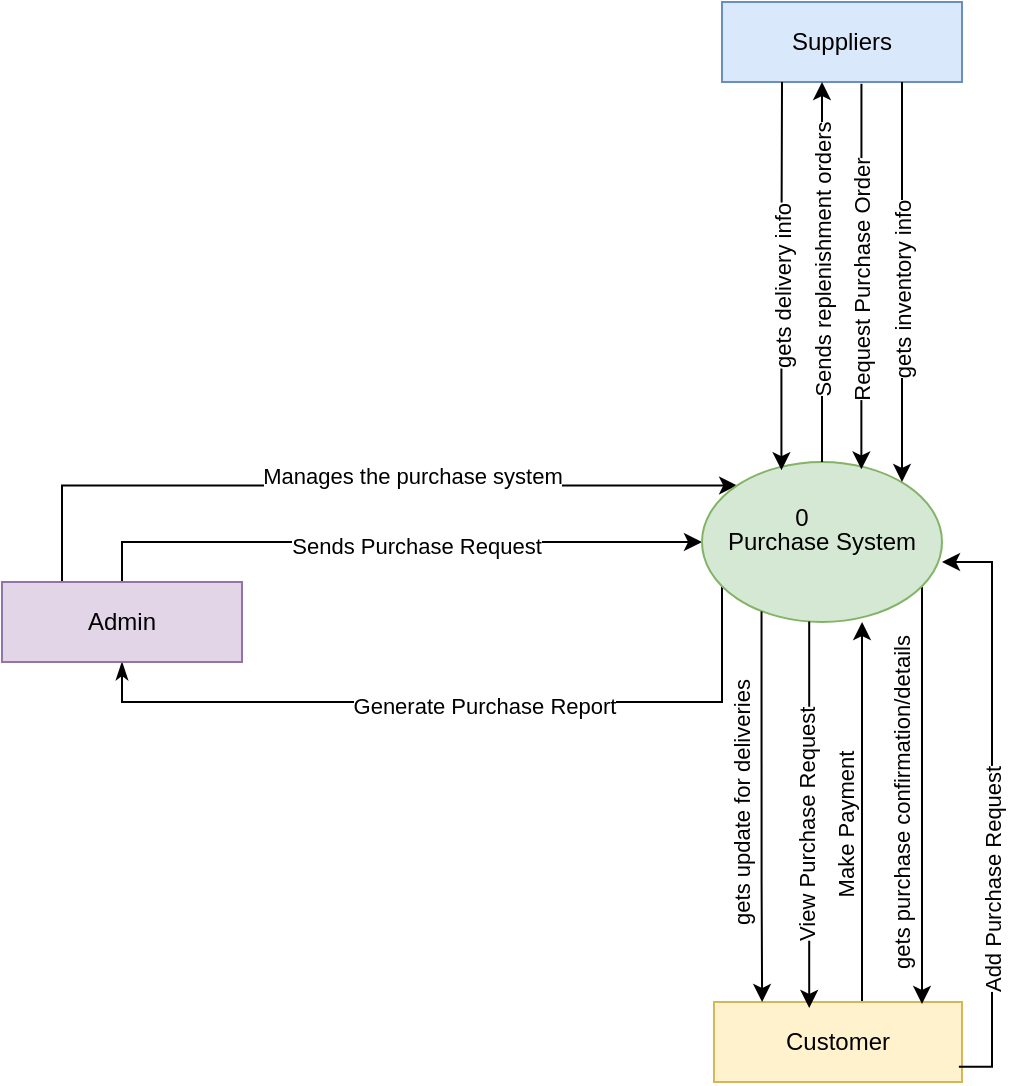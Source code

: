 <mxfile version="25.0.3">
  <diagram name="Page-1" id="KsMS1d0f8FCQScb07xmZ">
    <mxGraphModel dx="1115" dy="491" grid="1" gridSize="10" guides="1" tooltips="1" connect="1" arrows="1" fold="1" page="1" pageScale="1" pageWidth="827" pageHeight="1169" math="0" shadow="0">
      <root>
        <mxCell id="0" />
        <mxCell id="1" parent="0" />
        <mxCell id="XOZVNckXf9WFqRaCFHXm-7" style="edgeStyle=orthogonalEdgeStyle;rounded=0;orthogonalLoop=1;jettySize=auto;html=1;entryX=0;entryY=0.5;entryDx=0;entryDy=0;" parent="1" source="XOZVNckXf9WFqRaCFHXm-1" target="XOZVNckXf9WFqRaCFHXm-5" edge="1">
          <mxGeometry relative="1" as="geometry">
            <Array as="points">
              <mxPoint x="100" y="500" />
              <mxPoint x="380" y="500" />
            </Array>
          </mxGeometry>
        </mxCell>
        <mxCell id="XOZVNckXf9WFqRaCFHXm-8" value="Sends Purchase Request" style="edgeLabel;html=1;align=center;verticalAlign=middle;resizable=0;points=[];" parent="XOZVNckXf9WFqRaCFHXm-7" vertex="1" connectable="0">
          <mxGeometry x="0.075" y="-2" relative="1" as="geometry">
            <mxPoint as="offset" />
          </mxGeometry>
        </mxCell>
        <mxCell id="XOZVNckXf9WFqRaCFHXm-9" style="edgeStyle=orthogonalEdgeStyle;rounded=0;orthogonalLoop=1;jettySize=auto;html=1;entryX=0.5;entryY=1;entryDx=0;entryDy=0;endArrow=none;endFill=0;startArrow=classicThin;startFill=1;" parent="1" source="XOZVNckXf9WFqRaCFHXm-1" target="XOZVNckXf9WFqRaCFHXm-5" edge="1">
          <mxGeometry relative="1" as="geometry">
            <Array as="points">
              <mxPoint x="100" y="580" />
              <mxPoint x="400" y="580" />
              <mxPoint x="400" y="520" />
              <mxPoint x="450" y="520" />
            </Array>
          </mxGeometry>
        </mxCell>
        <mxCell id="XOZVNckXf9WFqRaCFHXm-10" value="Generate Purchase Report" style="edgeLabel;html=1;align=center;verticalAlign=middle;resizable=0;points=[];" parent="XOZVNckXf9WFqRaCFHXm-9" vertex="1" connectable="0">
          <mxGeometry x="-0.109" y="-2" relative="1" as="geometry">
            <mxPoint as="offset" />
          </mxGeometry>
        </mxCell>
        <mxCell id="XOZVNckXf9WFqRaCFHXm-11" style="edgeStyle=orthogonalEdgeStyle;rounded=0;orthogonalLoop=1;jettySize=auto;html=1;exitX=0.25;exitY=0;exitDx=0;exitDy=0;entryX=0;entryY=0;entryDx=0;entryDy=0;" parent="1" source="XOZVNckXf9WFqRaCFHXm-1" target="XOZVNckXf9WFqRaCFHXm-5" edge="1">
          <mxGeometry relative="1" as="geometry" />
        </mxCell>
        <mxCell id="XOZVNckXf9WFqRaCFHXm-12" value="Manages the purchase system" style="edgeLabel;html=1;align=center;verticalAlign=middle;resizable=0;points=[];" parent="XOZVNckXf9WFqRaCFHXm-11" vertex="1" connectable="0">
          <mxGeometry x="0.155" y="5" relative="1" as="geometry">
            <mxPoint as="offset" />
          </mxGeometry>
        </mxCell>
        <mxCell id="XOZVNckXf9WFqRaCFHXm-1" value="Admin" style="rounded=0;whiteSpace=wrap;html=1;fillColor=#e1d5e7;strokeColor=#9673a6;" parent="1" vertex="1">
          <mxGeometry x="40" y="520" width="120" height="40" as="geometry" />
        </mxCell>
        <mxCell id="XOZVNckXf9WFqRaCFHXm-2" value="Suppliers" style="whiteSpace=wrap;html=1;fillColor=#dae8fc;strokeColor=#6c8ebf;" parent="1" vertex="1">
          <mxGeometry x="400" y="230" width="120" height="40" as="geometry" />
        </mxCell>
        <mxCell id="XOZVNckXf9WFqRaCFHXm-13" style="edgeStyle=orthogonalEdgeStyle;rounded=0;orthogonalLoop=1;jettySize=auto;html=1;entryX=0.667;entryY=1;entryDx=0;entryDy=0;entryPerimeter=0;" parent="1" source="XOZVNckXf9WFqRaCFHXm-4" target="XOZVNckXf9WFqRaCFHXm-5" edge="1">
          <mxGeometry relative="1" as="geometry">
            <mxPoint x="458" y="550" as="targetPoint" />
            <Array as="points">
              <mxPoint x="470" y="550" />
              <mxPoint x="470" y="550" />
            </Array>
          </mxGeometry>
        </mxCell>
        <mxCell id="XOZVNckXf9WFqRaCFHXm-14" value="Make Payment" style="edgeLabel;html=1;align=center;verticalAlign=middle;resizable=0;points=[];rotation=-90;" parent="XOZVNckXf9WFqRaCFHXm-13" vertex="1" connectable="0">
          <mxGeometry x="-0.066" y="-2" relative="1" as="geometry">
            <mxPoint x="-10" as="offset" />
          </mxGeometry>
        </mxCell>
        <mxCell id="XOZVNckXf9WFqRaCFHXm-16" value="gets purchase confirmation/details" style="edgeLabel;html=1;align=center;verticalAlign=middle;resizable=0;points=[];rotation=-90;" parent="XOZVNckXf9WFqRaCFHXm-13" vertex="1" connectable="0">
          <mxGeometry x="-0.066" y="-2" relative="1" as="geometry">
            <mxPoint x="18" y="-11" as="offset" />
          </mxGeometry>
        </mxCell>
        <mxCell id="XOZVNckXf9WFqRaCFHXm-21" value="gets update for deliveries" style="edgeLabel;html=1;align=center;verticalAlign=middle;resizable=0;points=[];rotation=-90;" parent="XOZVNckXf9WFqRaCFHXm-13" vertex="1" connectable="0">
          <mxGeometry x="-0.066" y="-2" relative="1" as="geometry">
            <mxPoint x="-62" y="-11" as="offset" />
          </mxGeometry>
        </mxCell>
        <mxCell id="XOZVNckXf9WFqRaCFHXm-4" value="Customer" style="whiteSpace=wrap;html=1;fillColor=#fff2cc;strokeColor=#d6b656;" parent="1" vertex="1">
          <mxGeometry x="396" y="730" width="124" height="40" as="geometry" />
        </mxCell>
        <mxCell id="XOZVNckXf9WFqRaCFHXm-15" style="edgeStyle=orthogonalEdgeStyle;rounded=0;orthogonalLoop=1;jettySize=auto;html=1;" parent="1" source="XOZVNckXf9WFqRaCFHXm-5" edge="1">
          <mxGeometry relative="1" as="geometry">
            <Array as="points">
              <mxPoint x="500" y="560" />
              <mxPoint x="500" y="560" />
            </Array>
            <mxPoint x="500" y="731" as="targetPoint" />
          </mxGeometry>
        </mxCell>
        <mxCell id="XOZVNckXf9WFqRaCFHXm-5" value="Purchase System" style="ellipse;whiteSpace=wrap;html=1;fillColor=#d5e8d4;strokeColor=#82b366;" parent="1" vertex="1">
          <mxGeometry x="390" y="460" width="120" height="80" as="geometry" />
        </mxCell>
        <mxCell id="XOZVNckXf9WFqRaCFHXm-6" value="0&lt;div&gt;&lt;br&gt;&lt;/div&gt;" style="text;html=1;align=center;verticalAlign=middle;whiteSpace=wrap;rounded=0;" parent="1" vertex="1">
          <mxGeometry x="410" y="480" width="60" height="30" as="geometry" />
        </mxCell>
        <mxCell id="XOZVNckXf9WFqRaCFHXm-19" style="edgeStyle=orthogonalEdgeStyle;rounded=0;orthogonalLoop=1;jettySize=auto;html=1;entryX=0.194;entryY=0;entryDx=0;entryDy=0;entryPerimeter=0;exitX=0.248;exitY=0.935;exitDx=0;exitDy=0;exitPerimeter=0;" parent="1" source="XOZVNckXf9WFqRaCFHXm-5" target="XOZVNckXf9WFqRaCFHXm-4" edge="1">
          <mxGeometry relative="1" as="geometry">
            <mxPoint x="420" y="540" as="sourcePoint" />
            <mxPoint x="439.842" y="713.49" as="targetPoint" />
            <Array as="points">
              <mxPoint x="420" y="670" />
              <mxPoint x="420" y="670" />
            </Array>
          </mxGeometry>
        </mxCell>
        <mxCell id="XOZVNckXf9WFqRaCFHXm-26" style="edgeStyle=orthogonalEdgeStyle;rounded=0;orthogonalLoop=1;jettySize=auto;html=1;endArrow=none;endFill=0;startArrow=classic;startFill=1;" parent="1" source="XOZVNckXf9WFqRaCFHXm-2" edge="1">
          <mxGeometry relative="1" as="geometry">
            <mxPoint x="450" y="460" as="targetPoint" />
            <Array as="points">
              <mxPoint x="450" y="460" />
            </Array>
          </mxGeometry>
        </mxCell>
        <mxCell id="Jl8fDuai5or8B1kLsFLQ-11" value="Sends replenishment orders" style="edgeLabel;html=1;align=center;verticalAlign=middle;resizable=0;points=[];rotation=-90;" vertex="1" connectable="0" parent="XOZVNckXf9WFqRaCFHXm-26">
          <mxGeometry x="-0.061" relative="1" as="geometry">
            <mxPoint as="offset" />
          </mxGeometry>
        </mxCell>
        <mxCell id="XOZVNckXf9WFqRaCFHXm-31" style="edgeStyle=orthogonalEdgeStyle;rounded=0;orthogonalLoop=1;jettySize=auto;html=1;entryX=0.415;entryY=1.051;entryDx=0;entryDy=0;entryPerimeter=0;exitX=0.331;exitY=0.051;exitDx=0;exitDy=0;exitPerimeter=0;endArrow=none;endFill=0;startArrow=classic;startFill=1;" parent="1" source="XOZVNckXf9WFqRaCFHXm-5" edge="1">
          <mxGeometry relative="1" as="geometry">
            <mxPoint x="430.2" y="457.96" as="sourcePoint" />
            <mxPoint x="430.0" y="270.0" as="targetPoint" />
          </mxGeometry>
        </mxCell>
        <mxCell id="Jl8fDuai5or8B1kLsFLQ-13" value="gets delivery info" style="edgeLabel;html=1;align=center;verticalAlign=middle;resizable=0;points=[];rotation=-90;" vertex="1" connectable="0" parent="XOZVNckXf9WFqRaCFHXm-31">
          <mxGeometry x="-0.063" y="-1" relative="1" as="geometry">
            <mxPoint as="offset" />
          </mxGeometry>
        </mxCell>
        <mxCell id="XOZVNckXf9WFqRaCFHXm-33" style="edgeStyle=orthogonalEdgeStyle;rounded=0;orthogonalLoop=1;jettySize=auto;html=1;entryX=0.75;entryY=1;entryDx=0;entryDy=0;startArrow=classic;startFill=1;endArrow=none;endFill=0;" parent="1" target="XOZVNckXf9WFqRaCFHXm-2" edge="1">
          <mxGeometry relative="1" as="geometry">
            <mxPoint x="490" y="470" as="sourcePoint" />
            <mxPoint x="494.0" y="281.36" as="targetPoint" />
            <Array as="points">
              <mxPoint x="490" y="370" />
              <mxPoint x="490" y="370" />
            </Array>
          </mxGeometry>
        </mxCell>
        <mxCell id="Jl8fDuai5or8B1kLsFLQ-12" value="gets inventory info" style="edgeLabel;html=1;align=center;verticalAlign=middle;resizable=0;points=[];rotation=-90;" vertex="1" connectable="0" parent="XOZVNckXf9WFqRaCFHXm-33">
          <mxGeometry x="-0.042" relative="1" as="geometry">
            <mxPoint as="offset" />
          </mxGeometry>
        </mxCell>
        <mxCell id="Jl8fDuai5or8B1kLsFLQ-1" style="edgeStyle=orthogonalEdgeStyle;rounded=0;orthogonalLoop=1;jettySize=auto;html=1;entryX=1.013;entryY=0.595;entryDx=0;entryDy=0;entryPerimeter=0;exitX=1;exitY=0.5;exitDx=0;exitDy=0;" edge="1" parent="1">
          <mxGeometry relative="1" as="geometry">
            <mxPoint x="518.44" y="762.4" as="sourcePoint" />
            <mxPoint x="510.0" y="510.0" as="targetPoint" />
            <Array as="points">
              <mxPoint x="535" y="762" />
              <mxPoint x="535" y="510" />
            </Array>
          </mxGeometry>
        </mxCell>
        <mxCell id="Jl8fDuai5or8B1kLsFLQ-2" value="Add Purchase Request" style="edgeLabel;html=1;align=center;verticalAlign=middle;resizable=0;points=[];rotation=-90;" vertex="1" connectable="0" parent="Jl8fDuai5or8B1kLsFLQ-1">
          <mxGeometry x="-0.252" relative="1" as="geometry">
            <mxPoint as="offset" />
          </mxGeometry>
        </mxCell>
        <mxCell id="Jl8fDuai5or8B1kLsFLQ-3" style="edgeStyle=orthogonalEdgeStyle;rounded=0;orthogonalLoop=1;jettySize=auto;html=1;entryX=0.384;entryY=0.075;entryDx=0;entryDy=0;entryPerimeter=0;" edge="1" parent="1" source="XOZVNckXf9WFqRaCFHXm-5" target="XOZVNckXf9WFqRaCFHXm-4">
          <mxGeometry relative="1" as="geometry">
            <Array as="points">
              <mxPoint x="444" y="720" />
            </Array>
          </mxGeometry>
        </mxCell>
        <mxCell id="Jl8fDuai5or8B1kLsFLQ-5" value="View Purchase Request" style="edgeLabel;html=1;align=center;verticalAlign=middle;resizable=0;points=[];rotation=-90;" vertex="1" connectable="0" parent="Jl8fDuai5or8B1kLsFLQ-3">
          <mxGeometry x="0.055" y="-2" relative="1" as="geometry">
            <mxPoint as="offset" />
          </mxGeometry>
        </mxCell>
        <mxCell id="Jl8fDuai5or8B1kLsFLQ-14" style="edgeStyle=orthogonalEdgeStyle;rounded=0;orthogonalLoop=1;jettySize=auto;html=1;entryX=0.664;entryY=0.046;entryDx=0;entryDy=0;entryPerimeter=0;exitX=0.581;exitY=1.021;exitDx=0;exitDy=0;exitPerimeter=0;" edge="1" parent="1" source="XOZVNckXf9WFqRaCFHXm-2" target="XOZVNckXf9WFqRaCFHXm-5">
          <mxGeometry relative="1" as="geometry">
            <mxPoint x="459.977" y="260" as="sourcePoint" />
            <mxPoint x="460.16" y="449.04" as="targetPoint" />
            <Array as="points" />
          </mxGeometry>
        </mxCell>
        <mxCell id="Jl8fDuai5or8B1kLsFLQ-15" value="Request Purchase Order" style="edgeLabel;html=1;align=center;verticalAlign=middle;resizable=0;points=[];rotation=-90;" vertex="1" connectable="0" parent="Jl8fDuai5or8B1kLsFLQ-14">
          <mxGeometry x="0.283" relative="1" as="geometry">
            <mxPoint y="-25" as="offset" />
          </mxGeometry>
        </mxCell>
      </root>
    </mxGraphModel>
  </diagram>
</mxfile>
